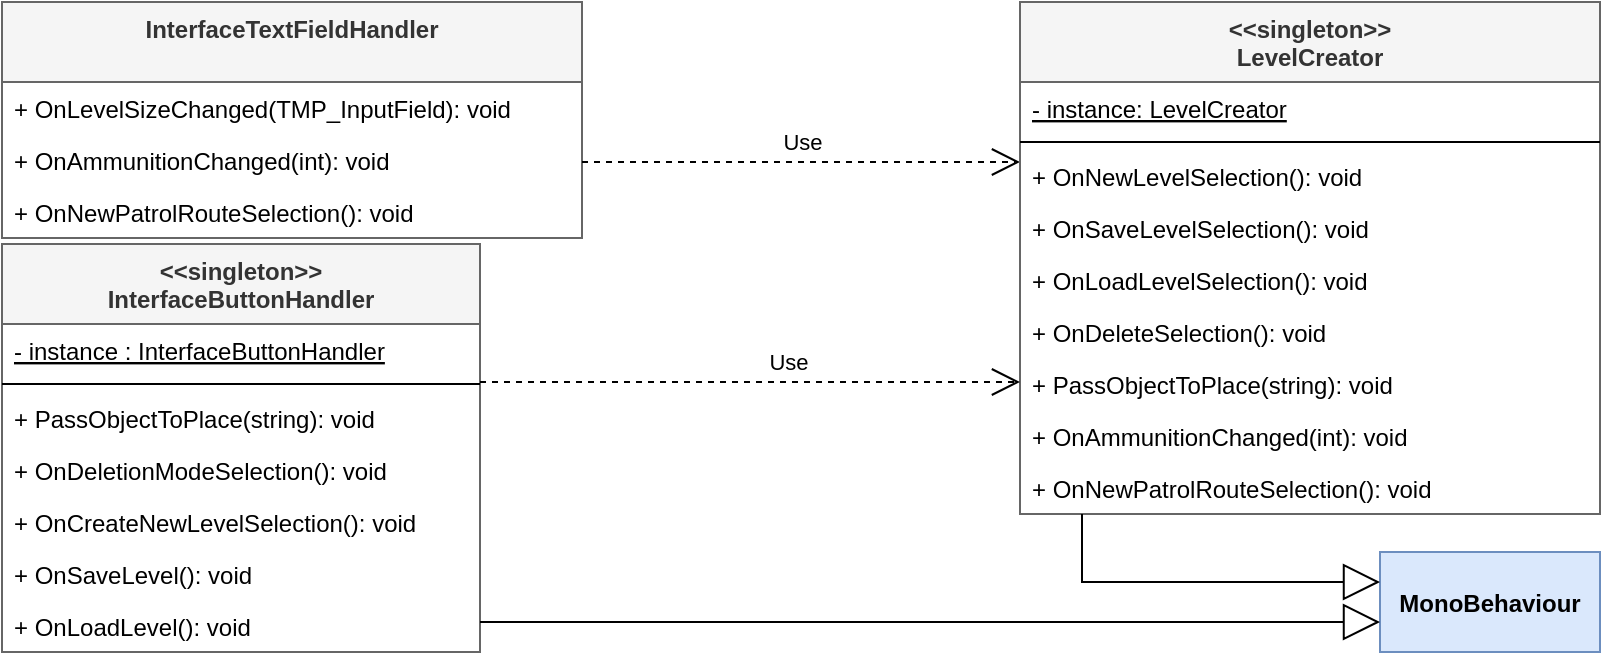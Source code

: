 <mxfile version="12.2.6" type="device" pages="1"><diagram id="ZvMY0gM-HdB18xIDxD0f" name="Page-1"><mxGraphModel dx="3076" dy="1937" grid="1" gridSize="10" guides="1" tooltips="1" connect="1" arrows="1" fold="1" page="1" pageScale="1" pageWidth="827" pageHeight="1169" math="0" shadow="0"><root><mxCell id="0"/><mxCell id="1" parent="0"/><mxCell id="L-DCyVUaYpJvlHAG6T9d-1" value="InterfaceTextFieldHandler" style="swimlane;fontStyle=1;align=center;verticalAlign=top;childLayout=stackLayout;horizontal=1;startSize=40;horizontalStack=0;resizeParent=1;resizeParentMax=0;resizeLast=0;collapsible=1;marginBottom=0;fillColor=#f5f5f5;strokeColor=#666666;fontColor=#333333;" parent="1" vertex="1"><mxGeometry x="-1640" y="-1090" width="290" height="118" as="geometry"/></mxCell><mxCell id="L-DCyVUaYpJvlHAG6T9d-4" value="+ OnLevelSizeChanged(TMP_InputField): void" style="text;align=left;verticalAlign=top;spacingLeft=4;spacingRight=4;overflow=hidden;rotatable=0;points=[[0,0.5],[1,0.5]];portConstraint=eastwest;" parent="L-DCyVUaYpJvlHAG6T9d-1" vertex="1"><mxGeometry y="40" width="290" height="26" as="geometry"/></mxCell><mxCell id="L-DCyVUaYpJvlHAG6T9d-5" value="+ OnAmmunitionChanged(int): void" style="text;align=left;verticalAlign=top;spacingLeft=4;spacingRight=4;overflow=hidden;rotatable=0;points=[[0,0.5],[1,0.5]];portConstraint=eastwest;" parent="L-DCyVUaYpJvlHAG6T9d-1" vertex="1"><mxGeometry y="66" width="290" height="26" as="geometry"/></mxCell><mxCell id="Jkk1Pk0tkvm0aui8LEWA-41" value="+ OnNewPatrolRouteSelection(): void" style="text;align=left;verticalAlign=top;spacingLeft=4;spacingRight=4;overflow=hidden;rotatable=0;points=[[0,0.5],[1,0.5]];portConstraint=eastwest;" parent="L-DCyVUaYpJvlHAG6T9d-1" vertex="1"><mxGeometry y="92" width="290" height="26" as="geometry"/></mxCell><mxCell id="L-DCyVUaYpJvlHAG6T9d-8" value="Use" style="endArrow=open;endSize=12;dashed=1;html=1;rounded=0;edgeStyle=orthogonalEdgeStyle;" parent="1" source="L-DCyVUaYpJvlHAG6T9d-1" target="L-DCyVUaYpJvlHAG6T9d-9" edge="1"><mxGeometry x="0.001" y="10" width="160" relative="1" as="geometry"><mxPoint x="-1006.667" y="432.5" as="sourcePoint"/><mxPoint x="-1155.176" y="-850.0" as="targetPoint"/><Array as="points"><mxPoint x="-1250" y="-1010"/><mxPoint x="-1250" y="-1010"/></Array><mxPoint as="offset"/></mxGeometry></mxCell><mxCell id="L-DCyVUaYpJvlHAG6T9d-9" value="&lt;&lt;singleton&gt;&gt;&#xA;LevelCreator" style="swimlane;fontStyle=1;align=center;verticalAlign=top;childLayout=stackLayout;horizontal=1;startSize=40;horizontalStack=0;resizeParent=1;resizeParentMax=0;resizeLast=0;collapsible=1;marginBottom=0;fillColor=#f5f5f5;strokeColor=#666666;fontColor=#333333;" parent="1" vertex="1"><mxGeometry x="-1131" y="-1090" width="290" height="256" as="geometry"><mxRectangle x="-680" y="226" width="100" height="40" as="alternateBounds"/></mxGeometry></mxCell><mxCell id="L-DCyVUaYpJvlHAG6T9d-10" value="- instance: LevelCreator" style="text;align=left;verticalAlign=top;spacingLeft=4;spacingRight=4;overflow=hidden;rotatable=0;points=[[0,0.5],[1,0.5]];portConstraint=eastwest;fontStyle=4" parent="L-DCyVUaYpJvlHAG6T9d-9" vertex="1"><mxGeometry y="40" width="290" height="26" as="geometry"/></mxCell><mxCell id="Jkk1Pk0tkvm0aui8LEWA-37" value="" style="line;strokeWidth=1;fillColor=none;align=left;verticalAlign=middle;spacingTop=-1;spacingLeft=3;spacingRight=3;rotatable=0;labelPosition=right;points=[];portConstraint=eastwest;" parent="L-DCyVUaYpJvlHAG6T9d-9" vertex="1"><mxGeometry y="66" width="290" height="8" as="geometry"/></mxCell><mxCell id="Jkk1Pk0tkvm0aui8LEWA-33" value="+ OnNewLevelSelection(): void" style="text;align=left;verticalAlign=top;spacingLeft=4;spacingRight=4;overflow=hidden;rotatable=0;points=[[0,0.5],[1,0.5]];portConstraint=eastwest;fontStyle=0;" parent="L-DCyVUaYpJvlHAG6T9d-9" vertex="1"><mxGeometry y="74" width="290" height="26" as="geometry"/></mxCell><mxCell id="Jkk1Pk0tkvm0aui8LEWA-34" value="+ OnSaveLevelSelection(): void" style="text;align=left;verticalAlign=top;spacingLeft=4;spacingRight=4;overflow=hidden;rotatable=0;points=[[0,0.5],[1,0.5]];portConstraint=eastwest;fontStyle=0;" parent="L-DCyVUaYpJvlHAG6T9d-9" vertex="1"><mxGeometry y="100" width="290" height="26" as="geometry"/></mxCell><mxCell id="Jkk1Pk0tkvm0aui8LEWA-36" value="+ OnLoadLevelSelection(): void" style="text;align=left;verticalAlign=top;spacingLeft=4;spacingRight=4;overflow=hidden;rotatable=0;points=[[0,0.5],[1,0.5]];portConstraint=eastwest;fontStyle=0;" parent="L-DCyVUaYpJvlHAG6T9d-9" vertex="1"><mxGeometry y="126" width="290" height="26" as="geometry"/></mxCell><mxCell id="Jkk1Pk0tkvm0aui8LEWA-39" value="+ OnDeleteSelection(): void" style="text;align=left;verticalAlign=top;spacingLeft=4;spacingRight=4;overflow=hidden;rotatable=0;points=[[0,0.5],[1,0.5]];portConstraint=eastwest;fontStyle=0;" parent="L-DCyVUaYpJvlHAG6T9d-9" vertex="1"><mxGeometry y="152" width="290" height="26" as="geometry"/></mxCell><mxCell id="Jkk1Pk0tkvm0aui8LEWA-35" value="+ PassObjectToPlace(string): void" style="text;align=left;verticalAlign=top;spacingLeft=4;spacingRight=4;overflow=hidden;rotatable=0;points=[[0,0.5],[1,0.5]];portConstraint=eastwest;fontStyle=0;" parent="L-DCyVUaYpJvlHAG6T9d-9" vertex="1"><mxGeometry y="178" width="290" height="26" as="geometry"/></mxCell><mxCell id="Jkk1Pk0tkvm0aui8LEWA-40" value="+ OnAmmunitionChanged(int): void" style="text;align=left;verticalAlign=top;spacingLeft=4;spacingRight=4;overflow=hidden;rotatable=0;points=[[0,0.5],[1,0.5]];portConstraint=eastwest;" parent="L-DCyVUaYpJvlHAG6T9d-9" vertex="1"><mxGeometry y="204" width="290" height="26" as="geometry"/></mxCell><mxCell id="Jkk1Pk0tkvm0aui8LEWA-43" value="+ OnNewPatrolRouteSelection(): void" style="text;align=left;verticalAlign=top;spacingLeft=4;spacingRight=4;overflow=hidden;rotatable=0;points=[[0,0.5],[1,0.5]];portConstraint=eastwest;" parent="L-DCyVUaYpJvlHAG6T9d-9" vertex="1"><mxGeometry y="230" width="290" height="26" as="geometry"/></mxCell><mxCell id="L-DCyVUaYpJvlHAG6T9d-17" value="&lt;&lt;singleton&gt;&gt;&#xA;InterfaceButtonHandler" style="swimlane;fontStyle=1;align=center;verticalAlign=top;childLayout=stackLayout;horizontal=1;startSize=40;horizontalStack=0;resizeParent=1;resizeParentMax=0;resizeLast=0;collapsible=1;marginBottom=0;fillColor=#f5f5f5;strokeColor=#666666;fontColor=#333333;" parent="1" vertex="1"><mxGeometry x="-1640" y="-969" width="239" height="204" as="geometry"/></mxCell><mxCell id="L-DCyVUaYpJvlHAG6T9d-18" value="- instance : InterfaceButtonHandler" style="text;align=left;verticalAlign=top;spacingLeft=4;spacingRight=4;overflow=hidden;rotatable=0;points=[[0,0.5],[1,0.5]];portConstraint=eastwest;fontStyle=4" parent="L-DCyVUaYpJvlHAG6T9d-17" vertex="1"><mxGeometry y="40" width="239" height="26" as="geometry"/></mxCell><mxCell id="L-DCyVUaYpJvlHAG6T9d-19" value="" style="line;strokeWidth=1;fillColor=none;align=left;verticalAlign=middle;spacingTop=-1;spacingLeft=3;spacingRight=3;rotatable=0;labelPosition=right;points=[];portConstraint=eastwest;" parent="L-DCyVUaYpJvlHAG6T9d-17" vertex="1"><mxGeometry y="66" width="239" height="8" as="geometry"/></mxCell><mxCell id="L-DCyVUaYpJvlHAG6T9d-21" value="+ PassObjectToPlace(string): void" style="text;align=left;verticalAlign=top;spacingLeft=4;spacingRight=4;overflow=hidden;rotatable=0;points=[[0,0.5],[1,0.5]];portConstraint=eastwest;" parent="L-DCyVUaYpJvlHAG6T9d-17" vertex="1"><mxGeometry y="74" width="239" height="26" as="geometry"/></mxCell><mxCell id="L-DCyVUaYpJvlHAG6T9d-22" value="+ OnDeletionModeSelection(): void" style="text;align=left;verticalAlign=top;spacingLeft=4;spacingRight=4;overflow=hidden;rotatable=0;points=[[0,0.5],[1,0.5]];portConstraint=eastwest;" parent="L-DCyVUaYpJvlHAG6T9d-17" vertex="1"><mxGeometry y="100" width="239" height="26" as="geometry"/></mxCell><mxCell id="L-DCyVUaYpJvlHAG6T9d-23" value="+ OnCreateNewLevelSelection(): void" style="text;align=left;verticalAlign=top;spacingLeft=4;spacingRight=4;overflow=hidden;rotatable=0;points=[[0,0.5],[1,0.5]];portConstraint=eastwest;" parent="L-DCyVUaYpJvlHAG6T9d-17" vertex="1"><mxGeometry y="126" width="239" height="26" as="geometry"/></mxCell><mxCell id="L-DCyVUaYpJvlHAG6T9d-24" value="+ OnSaveLevel(): void" style="text;align=left;verticalAlign=top;spacingLeft=4;spacingRight=4;overflow=hidden;rotatable=0;points=[[0,0.5],[1,0.5]];portConstraint=eastwest;" parent="L-DCyVUaYpJvlHAG6T9d-17" vertex="1"><mxGeometry y="152" width="239" height="26" as="geometry"/></mxCell><mxCell id="L-DCyVUaYpJvlHAG6T9d-25" value="+ OnLoadLevel(): void" style="text;align=left;verticalAlign=top;spacingLeft=4;spacingRight=4;overflow=hidden;rotatable=0;points=[[0,0.5],[1,0.5]];portConstraint=eastwest;" parent="L-DCyVUaYpJvlHAG6T9d-17" vertex="1"><mxGeometry y="178" width="239" height="26" as="geometry"/></mxCell><mxCell id="L-DCyVUaYpJvlHAG6T9d-26" value="MonoBehaviour" style="fillColor=#dae8fc;strokeColor=#6c8ebf;fontStyle=1" parent="1" vertex="1"><mxGeometry x="-951" y="-815" width="110" height="50" as="geometry"/></mxCell><mxCell id="L-DCyVUaYpJvlHAG6T9d-27" value="Use" style="endArrow=open;endSize=12;dashed=1;html=1;rounded=0;edgeStyle=orthogonalEdgeStyle;" parent="1" source="L-DCyVUaYpJvlHAG6T9d-17" target="L-DCyVUaYpJvlHAG6T9d-9" edge="1"><mxGeometry x="0.364" y="32" width="160" relative="1" as="geometry"><mxPoint x="-1109.529" y="930" as="sourcePoint"/><mxPoint x="-1010" y="-870.176" as="targetPoint"/><Array as="points"><mxPoint x="-1280" y="-900"/><mxPoint x="-1280" y="-900"/></Array><mxPoint x="-30" y="22" as="offset"/></mxGeometry></mxCell><mxCell id="L-DCyVUaYpJvlHAG6T9d-28" value="" style="endArrow=block;endSize=16;endFill=0;edgeStyle=orthogonalEdgeStyle;rounded=0;labelBackgroundColor=none;html=1;" parent="1" source="L-DCyVUaYpJvlHAG6T9d-17" target="L-DCyVUaYpJvlHAG6T9d-26" edge="1"><mxGeometry width="160" relative="1" as="geometry"><mxPoint x="-380.5" y="-645.912" as="sourcePoint"/><mxPoint x="-463.5" y="-814.147" as="targetPoint"/><Array as="points"><mxPoint x="-1040" y="-780"/><mxPoint x="-1040" y="-780"/></Array></mxGeometry></mxCell><mxCell id="L-DCyVUaYpJvlHAG6T9d-29" value="" style="endArrow=block;endSize=16;endFill=0;edgeStyle=orthogonalEdgeStyle;rounded=0;labelBackgroundColor=none;html=1;" parent="1" source="L-DCyVUaYpJvlHAG6T9d-9" target="L-DCyVUaYpJvlHAG6T9d-26" edge="1"><mxGeometry width="160" relative="1" as="geometry"><mxPoint x="-1031" y="-1119.588" as="sourcePoint"/><mxPoint x="-764.412" y="-1180" as="targetPoint"/><Array as="points"><mxPoint x="-1100" y="-800"/></Array></mxGeometry></mxCell></root></mxGraphModel></diagram></mxfile>